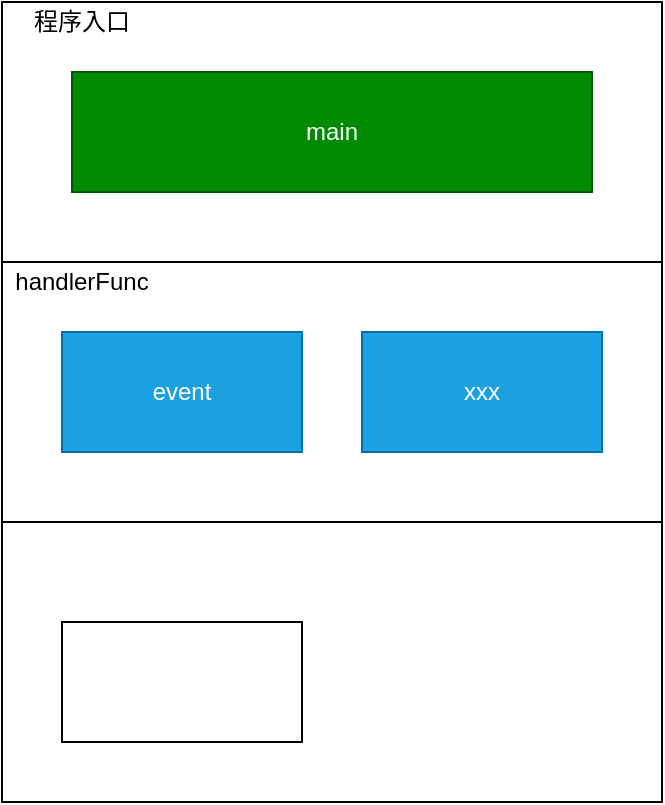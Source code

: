 <mxfile>
    <diagram id="mBK8KQyq-9MxMel4vMR9" name="第 1 页">
        <mxGraphModel dx="1528" dy="798" grid="1" gridSize="10" guides="1" tooltips="1" connect="1" arrows="1" fold="1" page="1" pageScale="1" pageWidth="28027" pageHeight="7169" math="0" shadow="0">
            <root>
                <mxCell id="0"/>
                <mxCell id="1" parent="0"/>
                <mxCell id="6" value="" style="rounded=0;whiteSpace=wrap;html=1;" vertex="1" parent="1">
                    <mxGeometry x="510" y="50" width="330" height="130" as="geometry"/>
                </mxCell>
                <mxCell id="5" value="" style="rounded=0;whiteSpace=wrap;html=1;" vertex="1" parent="1">
                    <mxGeometry x="510" y="180" width="330" height="130" as="geometry"/>
                </mxCell>
                <mxCell id="2" value="main" style="rounded=0;whiteSpace=wrap;html=1;fillColor=#008a00;strokeColor=#005700;fontColor=#ffffff;" vertex="1" parent="1">
                    <mxGeometry x="545" y="85" width="260" height="60" as="geometry"/>
                </mxCell>
                <mxCell id="3" value="event" style="rounded=0;whiteSpace=wrap;html=1;fillColor=#1ba1e2;strokeColor=#006EAF;fontColor=#ffffff;" vertex="1" parent="1">
                    <mxGeometry x="540" y="215" width="120" height="60" as="geometry"/>
                </mxCell>
                <mxCell id="4" value="xxx" style="rounded=0;whiteSpace=wrap;html=1;fillColor=#1ba1e2;strokeColor=#006EAF;fontColor=#ffffff;" vertex="1" parent="1">
                    <mxGeometry x="690" y="215" width="120" height="60" as="geometry"/>
                </mxCell>
                <mxCell id="8" value="程序入口" style="text;html=1;strokeColor=none;fillColor=none;align=center;verticalAlign=middle;whiteSpace=wrap;rounded=0;" vertex="1" parent="1">
                    <mxGeometry x="510" y="50" width="80" height="20" as="geometry"/>
                </mxCell>
                <mxCell id="9" value="handlerFunc" style="text;html=1;strokeColor=none;fillColor=none;align=center;verticalAlign=middle;whiteSpace=wrap;rounded=0;" vertex="1" parent="1">
                    <mxGeometry x="510" y="180" width="80" height="20" as="geometry"/>
                </mxCell>
                <mxCell id="10" value="" style="rounded=0;whiteSpace=wrap;html=1;" vertex="1" parent="1">
                    <mxGeometry x="510" y="310" width="330" height="140" as="geometry"/>
                </mxCell>
                <mxCell id="11" value="" style="rounded=0;whiteSpace=wrap;html=1;" vertex="1" parent="1">
                    <mxGeometry x="540" y="360" width="120" height="60" as="geometry"/>
                </mxCell>
            </root>
        </mxGraphModel>
    </diagram>
</mxfile>